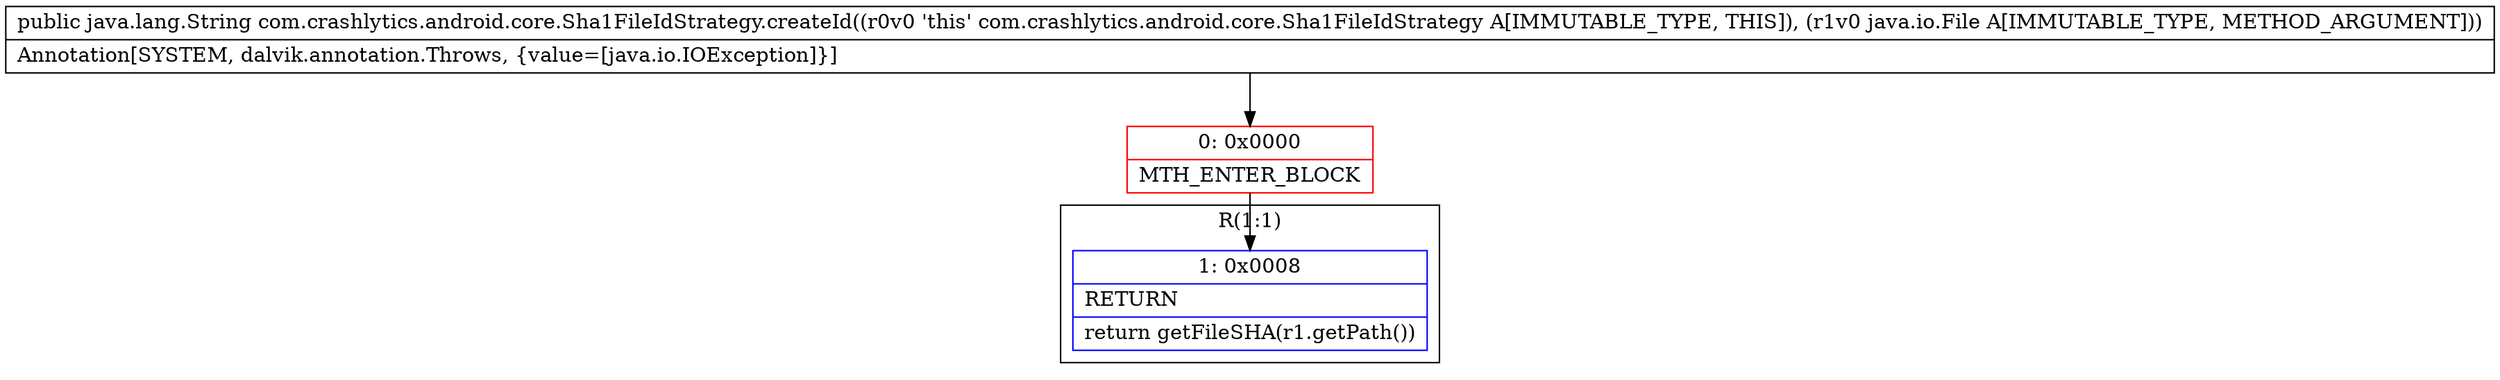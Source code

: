 digraph "CFG forcom.crashlytics.android.core.Sha1FileIdStrategy.createId(Ljava\/io\/File;)Ljava\/lang\/String;" {
subgraph cluster_Region_1916960023 {
label = "R(1:1)";
node [shape=record,color=blue];
Node_1 [shape=record,label="{1\:\ 0x0008|RETURN\l|return getFileSHA(r1.getPath())\l}"];
}
Node_0 [shape=record,color=red,label="{0\:\ 0x0000|MTH_ENTER_BLOCK\l}"];
MethodNode[shape=record,label="{public java.lang.String com.crashlytics.android.core.Sha1FileIdStrategy.createId((r0v0 'this' com.crashlytics.android.core.Sha1FileIdStrategy A[IMMUTABLE_TYPE, THIS]), (r1v0 java.io.File A[IMMUTABLE_TYPE, METHOD_ARGUMENT]))  | Annotation[SYSTEM, dalvik.annotation.Throws, \{value=[java.io.IOException]\}]\l}"];
MethodNode -> Node_0;
Node_0 -> Node_1;
}


